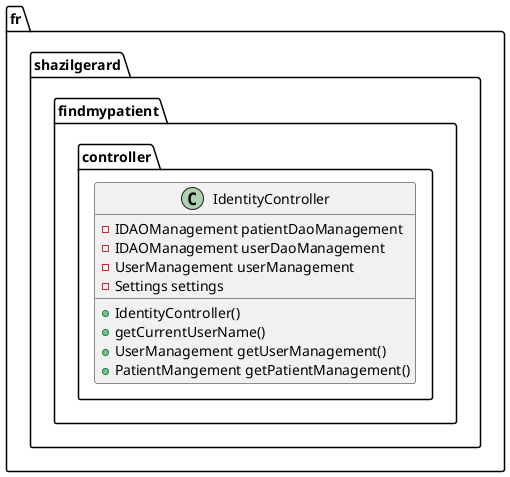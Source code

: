 @startuml

package fr.shazilgerard.findmypatient.controller {
	class IdentityController{
		- IDAOManagement patientDaoManagement
		- IDAOManagement userDaoManagement
		- UserManagement userManagement
		- Settings settings
		
		+ IdentityController()
		+ getCurrentUserName()
		+ UserManagement getUserManagement()
		+ PatientMangement getPatientManagement()
	}
}

@enduml